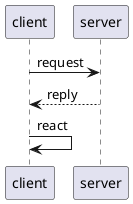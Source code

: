 @startuml

participant client
participant server

client -> server : request
server --> client : reply
client -> client : react

@enduml
